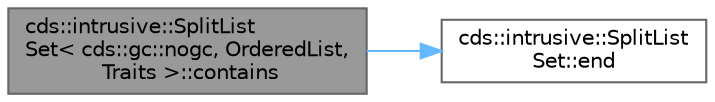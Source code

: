 digraph "cds::intrusive::SplitListSet&lt; cds::gc::nogc, OrderedList, Traits &gt;::contains"
{
 // LATEX_PDF_SIZE
  bgcolor="transparent";
  edge [fontname=Helvetica,fontsize=10,labelfontname=Helvetica,labelfontsize=10];
  node [fontname=Helvetica,fontsize=10,shape=box,height=0.2,width=0.4];
  rankdir="LR";
  Node1 [id="Node000001",label="cds::intrusive::SplitList\lSet\< cds::gc::nogc, OrderedList,\l Traits \>::contains",height=0.2,width=0.4,color="gray40", fillcolor="grey60", style="filled", fontcolor="black",tooltip="Checks whether the set contains key"];
  Node1 -> Node2 [id="edge1_Node000001_Node000002",color="steelblue1",style="solid",tooltip=" "];
  Node2 [id="Node000002",label="cds::intrusive::SplitList\lSet::end",height=0.2,width=0.4,color="grey40", fillcolor="white", style="filled",URL="$classcds_1_1intrusive_1_1_split_list_set.html#a4f5c1a7fb52b15cea10bbaa04c926517",tooltip="Returns an iterator that addresses the location succeeding the last element in a split-list"];
}

